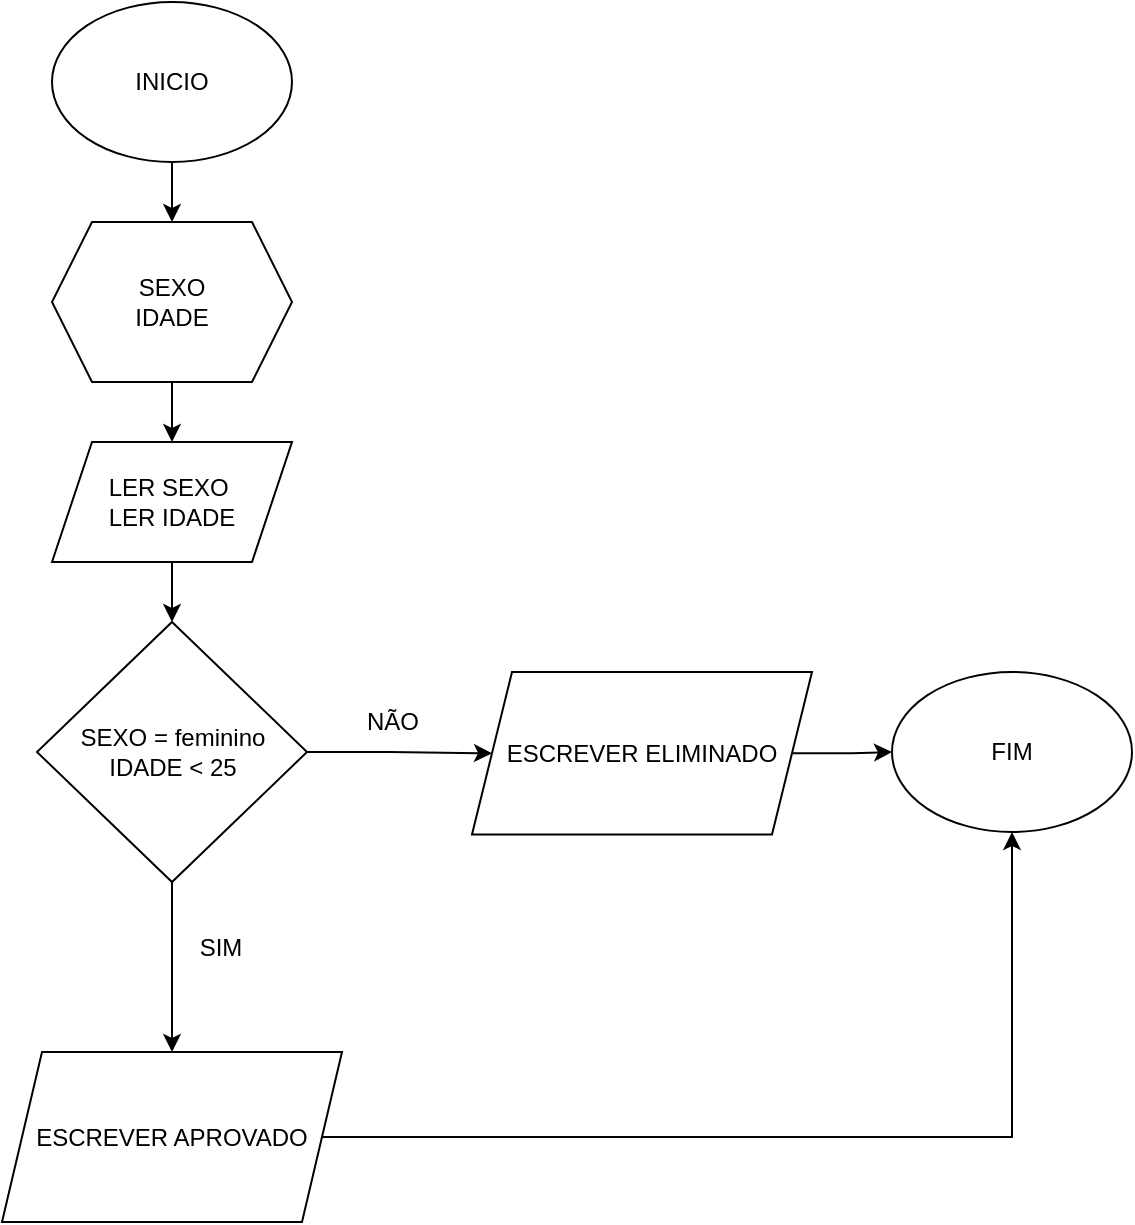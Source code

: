 <mxfile version="24.7.7">
  <diagram name="Página-1" id="tluA1-gO0y8P84KMWta6">
    <mxGraphModel dx="1500" dy="870" grid="1" gridSize="10" guides="1" tooltips="1" connect="1" arrows="1" fold="1" page="1" pageScale="1" pageWidth="1169" pageHeight="827" background="none" math="0" shadow="0">
      <root>
        <mxCell id="0" />
        <mxCell id="1" parent="0" />
        <mxCell id="utvwr_QYpvc9jGgtbjAD-3" value="" style="edgeStyle=orthogonalEdgeStyle;rounded=0;orthogonalLoop=1;jettySize=auto;html=1;" edge="1" parent="1" source="utvwr_QYpvc9jGgtbjAD-1" target="utvwr_QYpvc9jGgtbjAD-2">
          <mxGeometry relative="1" as="geometry" />
        </mxCell>
        <mxCell id="utvwr_QYpvc9jGgtbjAD-1" value="INICIO" style="ellipse;whiteSpace=wrap;html=1;rounded=0;" vertex="1" parent="1">
          <mxGeometry x="330" y="60" width="120" height="80" as="geometry" />
        </mxCell>
        <mxCell id="utvwr_QYpvc9jGgtbjAD-5" value="" style="edgeStyle=orthogonalEdgeStyle;rounded=0;orthogonalLoop=1;jettySize=auto;html=1;" edge="1" parent="1" source="utvwr_QYpvc9jGgtbjAD-2" target="utvwr_QYpvc9jGgtbjAD-4">
          <mxGeometry relative="1" as="geometry" />
        </mxCell>
        <mxCell id="utvwr_QYpvc9jGgtbjAD-2" value="SEXO&lt;br&gt;IDADE" style="shape=hexagon;perimeter=hexagonPerimeter2;whiteSpace=wrap;html=1;fixedSize=1;rounded=0;" vertex="1" parent="1">
          <mxGeometry x="330" y="170" width="120" height="80" as="geometry" />
        </mxCell>
        <mxCell id="utvwr_QYpvc9jGgtbjAD-7" value="" style="edgeStyle=orthogonalEdgeStyle;rounded=0;orthogonalLoop=1;jettySize=auto;html=1;" edge="1" parent="1" source="utvwr_QYpvc9jGgtbjAD-4" target="utvwr_QYpvc9jGgtbjAD-6">
          <mxGeometry relative="1" as="geometry" />
        </mxCell>
        <mxCell id="utvwr_QYpvc9jGgtbjAD-4" value="LER SEXO&amp;nbsp;&lt;div&gt;LER IDADE&lt;/div&gt;" style="shape=parallelogram;perimeter=parallelogramPerimeter;whiteSpace=wrap;html=1;fixedSize=1;rounded=0;" vertex="1" parent="1">
          <mxGeometry x="330" y="280" width="120" height="60" as="geometry" />
        </mxCell>
        <mxCell id="utvwr_QYpvc9jGgtbjAD-11" value="" style="edgeStyle=orthogonalEdgeStyle;rounded=0;orthogonalLoop=1;jettySize=auto;html=1;" edge="1" parent="1" source="utvwr_QYpvc9jGgtbjAD-6" target="utvwr_QYpvc9jGgtbjAD-10">
          <mxGeometry relative="1" as="geometry" />
        </mxCell>
        <mxCell id="utvwr_QYpvc9jGgtbjAD-13" value="" style="edgeStyle=orthogonalEdgeStyle;rounded=0;orthogonalLoop=1;jettySize=auto;html=1;entryX=0.5;entryY=0;entryDx=0;entryDy=0;" edge="1" parent="1" source="utvwr_QYpvc9jGgtbjAD-6" target="utvwr_QYpvc9jGgtbjAD-18">
          <mxGeometry relative="1" as="geometry">
            <mxPoint x="390.0" y="580" as="targetPoint" />
          </mxGeometry>
        </mxCell>
        <mxCell id="utvwr_QYpvc9jGgtbjAD-6" value="SEXO = feminino&lt;br&gt;IDADE &amp;lt; 25" style="rhombus;whiteSpace=wrap;html=1;rounded=0;" vertex="1" parent="1">
          <mxGeometry x="322.5" y="370" width="135" height="130" as="geometry" />
        </mxCell>
        <mxCell id="utvwr_QYpvc9jGgtbjAD-9" value="FIM" style="ellipse;whiteSpace=wrap;html=1;rounded=0;" vertex="1" parent="1">
          <mxGeometry x="750" y="395" width="120" height="80" as="geometry" />
        </mxCell>
        <mxCell id="utvwr_QYpvc9jGgtbjAD-12" value="" style="edgeStyle=orthogonalEdgeStyle;rounded=0;orthogonalLoop=1;jettySize=auto;html=1;" edge="1" parent="1" source="utvwr_QYpvc9jGgtbjAD-10" target="utvwr_QYpvc9jGgtbjAD-9">
          <mxGeometry relative="1" as="geometry" />
        </mxCell>
        <mxCell id="utvwr_QYpvc9jGgtbjAD-10" value="ESCREVER ELIMINADO" style="shape=parallelogram;perimeter=parallelogramPerimeter;whiteSpace=wrap;html=1;fixedSize=1;rounded=0;" vertex="1" parent="1">
          <mxGeometry x="540" y="395" width="170" height="81.25" as="geometry" />
        </mxCell>
        <mxCell id="utvwr_QYpvc9jGgtbjAD-14" value="NÃO" style="text;html=1;align=center;verticalAlign=middle;resizable=0;points=[];autosize=1;strokeColor=none;fillColor=none;rounded=0;" vertex="1" parent="1">
          <mxGeometry x="475" y="405" width="50" height="30" as="geometry" />
        </mxCell>
        <mxCell id="utvwr_QYpvc9jGgtbjAD-15" value="SIM" style="text;html=1;align=center;verticalAlign=middle;resizable=0;points=[];autosize=1;strokeColor=none;fillColor=none;rounded=0;" vertex="1" parent="1">
          <mxGeometry x="394" y="518" width="40" height="30" as="geometry" />
        </mxCell>
        <mxCell id="utvwr_QYpvc9jGgtbjAD-24" style="edgeStyle=orthogonalEdgeStyle;rounded=0;orthogonalLoop=1;jettySize=auto;html=1;entryX=0.5;entryY=1;entryDx=0;entryDy=0;" edge="1" parent="1" source="utvwr_QYpvc9jGgtbjAD-18" target="utvwr_QYpvc9jGgtbjAD-9">
          <mxGeometry relative="1" as="geometry" />
        </mxCell>
        <mxCell id="utvwr_QYpvc9jGgtbjAD-18" value="ESCREVER APROVADO" style="shape=parallelogram;perimeter=parallelogramPerimeter;whiteSpace=wrap;html=1;fixedSize=1;rounded=0;" vertex="1" parent="1">
          <mxGeometry x="305" y="585" width="170" height="85" as="geometry" />
        </mxCell>
      </root>
    </mxGraphModel>
  </diagram>
</mxfile>
